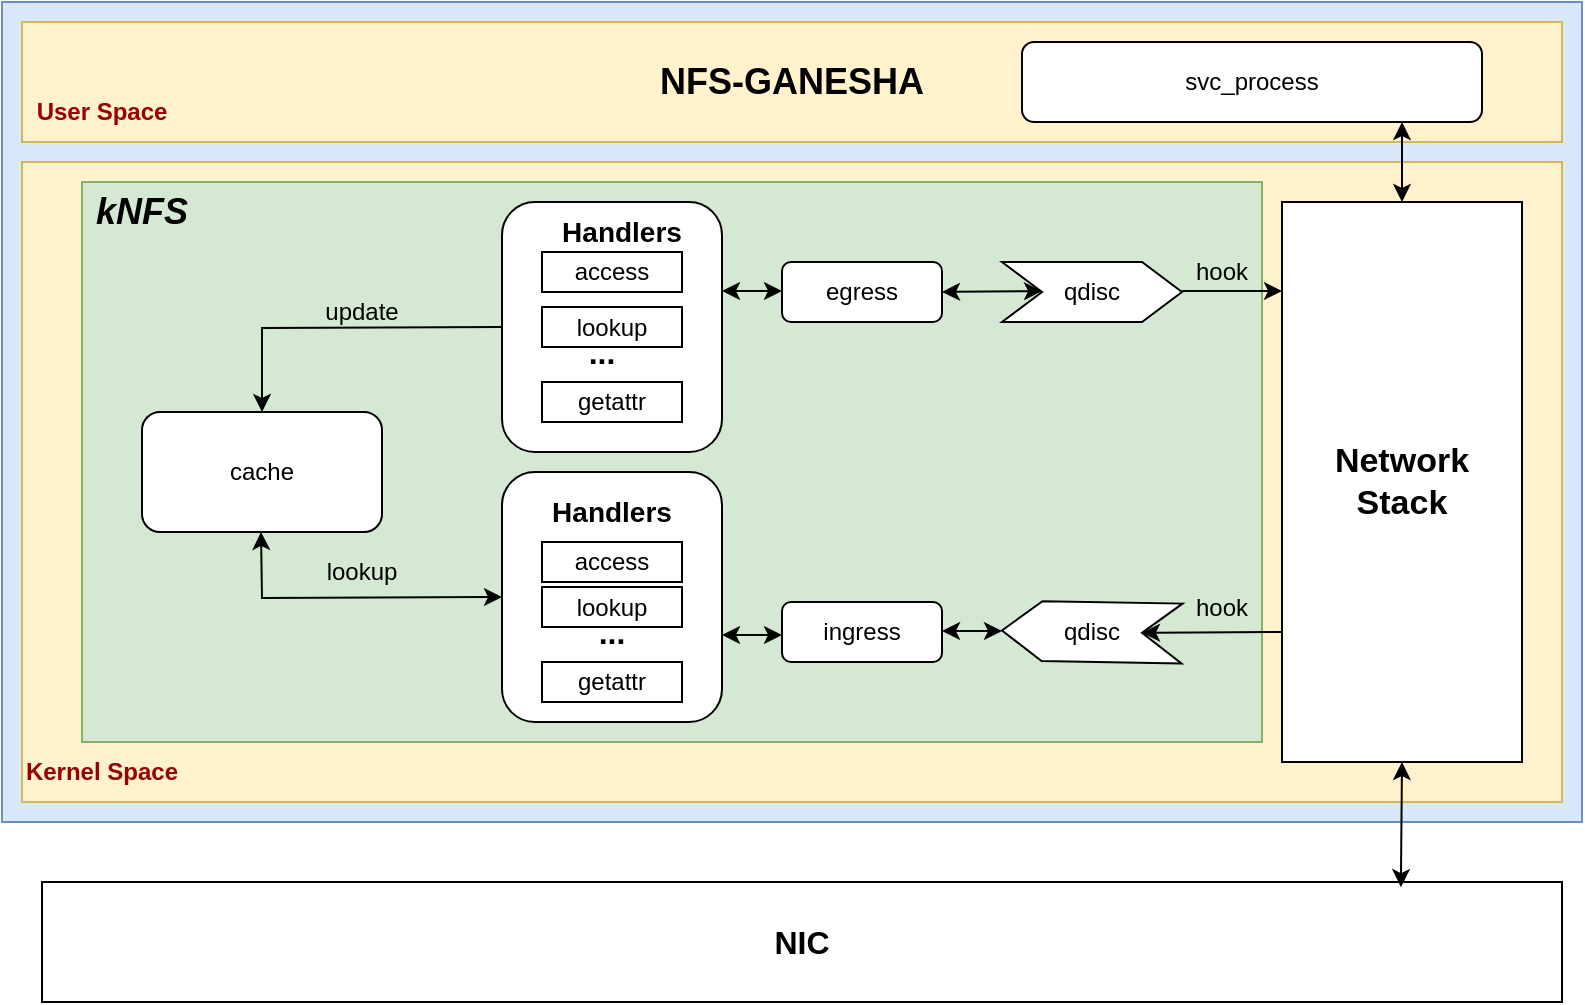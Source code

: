 <mxfile version="21.3.5" type="github">
  <diagram name="第 1 页" id="lMDj3vS_iH2XKWsvDy5g">
    <mxGraphModel dx="994" dy="581" grid="1" gridSize="10" guides="1" tooltips="1" connect="1" arrows="1" fold="1" page="1" pageScale="1" pageWidth="827" pageHeight="1169" math="0" shadow="0">
      <root>
        <mxCell id="0" />
        <mxCell id="1" parent="0" />
        <mxCell id="yOJ6stdo72_agYnsj1yz-1" value="" style="rounded=20;whiteSpace=wrap;html=1;fillColor=#dae8fc;strokeColor=#6c8ebf;" parent="1" vertex="1">
          <mxGeometry x="10" y="180" width="790" height="410" as="geometry" />
        </mxCell>
        <mxCell id="yOJ6stdo72_agYnsj1yz-2" value="&lt;b&gt;&lt;font style=&quot;font-size: 16px;&quot;&gt;NIC&lt;/font&gt;&lt;/b&gt;" style="rounded=0;whiteSpace=wrap;html=1;" parent="1" vertex="1">
          <mxGeometry x="30" y="620" width="760" height="60" as="geometry" />
        </mxCell>
        <mxCell id="yOJ6stdo72_agYnsj1yz-4" value="" style="rounded=0;whiteSpace=wrap;html=1;fillColor=#fff2cc;strokeColor=#d6b656;" parent="1" vertex="1">
          <mxGeometry x="20" y="260" width="770" height="320" as="geometry" />
        </mxCell>
        <mxCell id="yOJ6stdo72_agYnsj1yz-5" value="&lt;b&gt;&lt;font style=&quot;font-size: 18px;&quot;&gt;NFS-GANESHA&lt;/font&gt;&lt;/b&gt;" style="rounded=0;whiteSpace=wrap;html=1;fillColor=#fff2cc;strokeColor=#d6b656;" parent="1" vertex="1">
          <mxGeometry x="20" y="190" width="770" height="60" as="geometry" />
        </mxCell>
        <mxCell id="yOJ6stdo72_agYnsj1yz-7" value="&lt;h4&gt;&lt;font color=&quot;#990000&quot;&gt;User Space&lt;/font&gt;&lt;/h4&gt;" style="text;html=1;strokeColor=none;fillColor=none;align=center;verticalAlign=middle;whiteSpace=wrap;rounded=0;" parent="1" vertex="1">
          <mxGeometry x="20" y="220" width="80" height="30" as="geometry" />
        </mxCell>
        <mxCell id="yOJ6stdo72_agYnsj1yz-8" value="&lt;h4&gt;&lt;font color=&quot;#990000&quot;&gt;Kernel Space&lt;/font&gt;&lt;/h4&gt;" style="text;html=1;strokeColor=none;fillColor=none;align=center;verticalAlign=middle;whiteSpace=wrap;rounded=0;" parent="1" vertex="1">
          <mxGeometry x="20" y="550" width="80" height="30" as="geometry" />
        </mxCell>
        <mxCell id="yOJ6stdo72_agYnsj1yz-11" value="" style="rounded=0;whiteSpace=wrap;html=1;fillColor=#d5e8d4;strokeColor=#82b366;" parent="1" vertex="1">
          <mxGeometry x="50" y="270" width="590" height="280" as="geometry" />
        </mxCell>
        <mxCell id="yOJ6stdo72_agYnsj1yz-12" value="&lt;b&gt;&lt;i&gt;&lt;font style=&quot;font-size: 18px;&quot;&gt;kNFS&lt;/font&gt;&lt;/i&gt;&lt;/b&gt;" style="text;html=1;strokeColor=none;fillColor=none;align=center;verticalAlign=middle;whiteSpace=wrap;rounded=0;" parent="1" vertex="1">
          <mxGeometry x="50" y="270" width="60" height="30" as="geometry" />
        </mxCell>
        <mxCell id="yOJ6stdo72_agYnsj1yz-13" value="&lt;b style=&quot;font-size: 17px;&quot;&gt;Network&lt;br&gt;Stack&lt;/b&gt;" style="rounded=0;whiteSpace=wrap;html=1;" parent="1" vertex="1">
          <mxGeometry x="650" y="280" width="120" height="280" as="geometry" />
        </mxCell>
        <mxCell id="yOJ6stdo72_agYnsj1yz-16" value="cache" style="rounded=1;whiteSpace=wrap;html=1;" parent="1" vertex="1">
          <mxGeometry x="80" y="385" width="120" height="60" as="geometry" />
        </mxCell>
        <mxCell id="yOJ6stdo72_agYnsj1yz-17" value="ingress" style="rounded=1;whiteSpace=wrap;html=1;" parent="1" vertex="1">
          <mxGeometry x="400" y="480" width="80" height="30" as="geometry" />
        </mxCell>
        <mxCell id="yOJ6stdo72_agYnsj1yz-21" value="lookup" style="text;html=1;strokeColor=none;fillColor=none;align=center;verticalAlign=middle;whiteSpace=wrap;rounded=0;" parent="1" vertex="1">
          <mxGeometry x="160" y="450" width="60" height="30" as="geometry" />
        </mxCell>
        <mxCell id="JF-g7HKyl8JPYLveSICX-1" value="" style="rounded=1;whiteSpace=wrap;html=1;" vertex="1" parent="1">
          <mxGeometry x="260" y="415" width="110" height="125" as="geometry" />
        </mxCell>
        <mxCell id="JF-g7HKyl8JPYLveSICX-2" value="access" style="rounded=0;whiteSpace=wrap;html=1;" vertex="1" parent="1">
          <mxGeometry x="280" y="450" width="70" height="20" as="geometry" />
        </mxCell>
        <mxCell id="JF-g7HKyl8JPYLveSICX-3" value="&lt;b&gt;&lt;font style=&quot;font-size: 14px;&quot;&gt;Handlers&lt;/font&gt;&lt;/b&gt;" style="text;html=1;strokeColor=none;fillColor=none;align=center;verticalAlign=middle;whiteSpace=wrap;rounded=0;" vertex="1" parent="1">
          <mxGeometry x="285" y="420" width="60" height="30" as="geometry" />
        </mxCell>
        <mxCell id="JF-g7HKyl8JPYLveSICX-6" value="lookup" style="rounded=0;whiteSpace=wrap;html=1;" vertex="1" parent="1">
          <mxGeometry x="280" y="472.5" width="70" height="20" as="geometry" />
        </mxCell>
        <mxCell id="JF-g7HKyl8JPYLveSICX-7" value="getattr" style="rounded=0;whiteSpace=wrap;html=1;" vertex="1" parent="1">
          <mxGeometry x="280" y="510" width="70" height="20" as="geometry" />
        </mxCell>
        <mxCell id="JF-g7HKyl8JPYLveSICX-16" value="&lt;b&gt;&lt;font style=&quot;font-size: 16px;&quot;&gt;...&lt;/font&gt;&lt;/b&gt;" style="text;html=1;strokeColor=none;fillColor=none;align=center;verticalAlign=middle;whiteSpace=wrap;rounded=0;" vertex="1" parent="1">
          <mxGeometry x="285" y="480" width="60" height="30" as="geometry" />
        </mxCell>
        <mxCell id="JF-g7HKyl8JPYLveSICX-21" value="svc_process" style="rounded=1;whiteSpace=wrap;html=1;" vertex="1" parent="1">
          <mxGeometry x="520" y="200" width="230" height="40" as="geometry" />
        </mxCell>
        <mxCell id="JF-g7HKyl8JPYLveSICX-25" value="" style="endArrow=classic;startArrow=classic;html=1;rounded=0;exitX=0.894;exitY=0.043;exitDx=0;exitDy=0;exitPerimeter=0;" edge="1" parent="1" source="yOJ6stdo72_agYnsj1yz-2">
          <mxGeometry width="50" height="50" relative="1" as="geometry">
            <mxPoint x="709.5" y="590" as="sourcePoint" />
            <mxPoint x="710" y="560" as="targetPoint" />
          </mxGeometry>
        </mxCell>
        <mxCell id="JF-g7HKyl8JPYLveSICX-30" value="" style="shape=step;perimeter=stepPerimeter;whiteSpace=wrap;html=1;fixedSize=1;rotation=-179;" vertex="1" parent="1">
          <mxGeometry x="510" y="480" width="90" height="30" as="geometry" />
        </mxCell>
        <mxCell id="JF-g7HKyl8JPYLveSICX-31" value="qdisc" style="text;html=1;strokeColor=none;fillColor=none;align=center;verticalAlign=middle;whiteSpace=wrap;rounded=0;" vertex="1" parent="1">
          <mxGeometry x="525" y="480" width="60" height="30" as="geometry" />
        </mxCell>
        <mxCell id="JF-g7HKyl8JPYLveSICX-32" value="" style="endArrow=classic;html=1;rounded=0;entryX=0;entryY=0.5;entryDx=0;entryDy=0;" edge="1" parent="1" target="JF-g7HKyl8JPYLveSICX-30">
          <mxGeometry width="50" height="50" relative="1" as="geometry">
            <mxPoint x="650" y="495" as="sourcePoint" />
            <mxPoint x="600" y="494.5" as="targetPoint" />
          </mxGeometry>
        </mxCell>
        <mxCell id="JF-g7HKyl8JPYLveSICX-34" value="hook" style="text;html=1;strokeColor=none;fillColor=none;align=center;verticalAlign=middle;whiteSpace=wrap;rounded=0;" vertex="1" parent="1">
          <mxGeometry x="590" y="467.5" width="60" height="30" as="geometry" />
        </mxCell>
        <mxCell id="JF-g7HKyl8JPYLveSICX-36" value="egress" style="rounded=1;whiteSpace=wrap;html=1;" vertex="1" parent="1">
          <mxGeometry x="400" y="310" width="80" height="30" as="geometry" />
        </mxCell>
        <mxCell id="JF-g7HKyl8JPYLveSICX-38" value="" style="endArrow=classic;startArrow=classic;html=1;rounded=0;" edge="1" parent="1">
          <mxGeometry width="50" height="50" relative="1" as="geometry">
            <mxPoint x="480" y="494.5" as="sourcePoint" />
            <mxPoint x="510" y="494.5" as="targetPoint" />
          </mxGeometry>
        </mxCell>
        <mxCell id="JF-g7HKyl8JPYLveSICX-39" value="" style="endArrow=classic;startArrow=classic;html=1;rounded=0;" edge="1" parent="1">
          <mxGeometry width="50" height="50" relative="1" as="geometry">
            <mxPoint x="370" y="496.5" as="sourcePoint" />
            <mxPoint x="400" y="496.5" as="targetPoint" />
          </mxGeometry>
        </mxCell>
        <mxCell id="JF-g7HKyl8JPYLveSICX-40" value="" style="endArrow=classic;startArrow=classic;html=1;rounded=0;exitX=0;exitY=0.5;exitDx=0;exitDy=0;" edge="1" parent="1" source="JF-g7HKyl8JPYLveSICX-1">
          <mxGeometry width="50" height="50" relative="1" as="geometry">
            <mxPoint x="139.5" y="515" as="sourcePoint" />
            <mxPoint x="139.5" y="445" as="targetPoint" />
            <Array as="points">
              <mxPoint x="140" y="478" />
            </Array>
          </mxGeometry>
        </mxCell>
        <mxCell id="JF-g7HKyl8JPYLveSICX-42" value="qdisc" style="shape=step;perimeter=stepPerimeter;whiteSpace=wrap;html=1;fixedSize=1;rotation=0;" vertex="1" parent="1">
          <mxGeometry x="510" y="310" width="90" height="30" as="geometry" />
        </mxCell>
        <mxCell id="JF-g7HKyl8JPYLveSICX-43" value="" style="endArrow=classic;html=1;rounded=0;" edge="1" parent="1">
          <mxGeometry width="50" height="50" relative="1" as="geometry">
            <mxPoint x="600" y="324.5" as="sourcePoint" />
            <mxPoint x="650" y="324.5" as="targetPoint" />
          </mxGeometry>
        </mxCell>
        <mxCell id="JF-g7HKyl8JPYLveSICX-44" value="hook" style="text;html=1;strokeColor=none;fillColor=none;align=center;verticalAlign=middle;whiteSpace=wrap;rounded=0;" vertex="1" parent="1">
          <mxGeometry x="590" y="300" width="60" height="30" as="geometry" />
        </mxCell>
        <mxCell id="JF-g7HKyl8JPYLveSICX-45" value="" style="endArrow=classic;startArrow=classic;html=1;rounded=0;exitX=1;exitY=0.5;exitDx=0;exitDy=0;" edge="1" parent="1" source="JF-g7HKyl8JPYLveSICX-36">
          <mxGeometry width="50" height="50" relative="1" as="geometry">
            <mxPoint x="500" y="324.5" as="sourcePoint" />
            <mxPoint x="530" y="324.5" as="targetPoint" />
          </mxGeometry>
        </mxCell>
        <mxCell id="JF-g7HKyl8JPYLveSICX-46" value="" style="endArrow=classic;startArrow=classic;html=1;rounded=0;exitX=0.5;exitY=0;exitDx=0;exitDy=0;" edge="1" parent="1" source="yOJ6stdo72_agYnsj1yz-13">
          <mxGeometry width="50" height="50" relative="1" as="geometry">
            <mxPoint x="709.5" y="270" as="sourcePoint" />
            <mxPoint x="710" y="240" as="targetPoint" />
          </mxGeometry>
        </mxCell>
        <mxCell id="JF-g7HKyl8JPYLveSICX-49" value="" style="rounded=1;whiteSpace=wrap;html=1;" vertex="1" parent="1">
          <mxGeometry x="260" y="280" width="110" height="125" as="geometry" />
        </mxCell>
        <mxCell id="JF-g7HKyl8JPYLveSICX-50" value="" style="endArrow=classic;startArrow=classic;html=1;rounded=0;" edge="1" parent="1">
          <mxGeometry width="50" height="50" relative="1" as="geometry">
            <mxPoint x="370" y="324.5" as="sourcePoint" />
            <mxPoint x="400" y="324.5" as="targetPoint" />
          </mxGeometry>
        </mxCell>
        <mxCell id="JF-g7HKyl8JPYLveSICX-51" value="" style="endArrow=classic;html=1;rounded=0;entryX=0.5;entryY=0;entryDx=0;entryDy=0;exitX=0;exitY=0.5;exitDx=0;exitDy=0;" edge="1" parent="1" source="JF-g7HKyl8JPYLveSICX-49" target="yOJ6stdo72_agYnsj1yz-16">
          <mxGeometry width="50" height="50" relative="1" as="geometry">
            <mxPoint x="160" y="350" as="sourcePoint" />
            <mxPoint x="210" y="300" as="targetPoint" />
            <Array as="points">
              <mxPoint x="140" y="343" />
            </Array>
          </mxGeometry>
        </mxCell>
        <mxCell id="JF-g7HKyl8JPYLveSICX-52" value="update" style="text;html=1;strokeColor=none;fillColor=none;align=center;verticalAlign=middle;whiteSpace=wrap;rounded=0;" vertex="1" parent="1">
          <mxGeometry x="160" y="320" width="60" height="30" as="geometry" />
        </mxCell>
        <mxCell id="JF-g7HKyl8JPYLveSICX-53" value="&lt;b&gt;&lt;font style=&quot;font-size: 14px;&quot;&gt;Handlers&lt;/font&gt;&lt;/b&gt;" style="text;html=1;strokeColor=none;fillColor=none;align=center;verticalAlign=middle;whiteSpace=wrap;rounded=0;" vertex="1" parent="1">
          <mxGeometry x="290" y="280" width="60" height="30" as="geometry" />
        </mxCell>
        <mxCell id="JF-g7HKyl8JPYLveSICX-54" value="access" style="rounded=0;whiteSpace=wrap;html=1;" vertex="1" parent="1">
          <mxGeometry x="280" y="305" width="70" height="20" as="geometry" />
        </mxCell>
        <mxCell id="JF-g7HKyl8JPYLveSICX-55" value="lookup" style="rounded=0;whiteSpace=wrap;html=1;" vertex="1" parent="1">
          <mxGeometry x="280" y="332.5" width="70" height="20" as="geometry" />
        </mxCell>
        <mxCell id="JF-g7HKyl8JPYLveSICX-56" value="&lt;b&gt;&lt;font style=&quot;font-size: 16px;&quot;&gt;...&lt;/font&gt;&lt;/b&gt;" style="text;html=1;strokeColor=none;fillColor=none;align=center;verticalAlign=middle;whiteSpace=wrap;rounded=0;" vertex="1" parent="1">
          <mxGeometry x="280" y="340" width="60" height="30" as="geometry" />
        </mxCell>
        <mxCell id="JF-g7HKyl8JPYLveSICX-57" value="getattr" style="rounded=0;whiteSpace=wrap;html=1;" vertex="1" parent="1">
          <mxGeometry x="280" y="370" width="70" height="20" as="geometry" />
        </mxCell>
      </root>
    </mxGraphModel>
  </diagram>
</mxfile>
